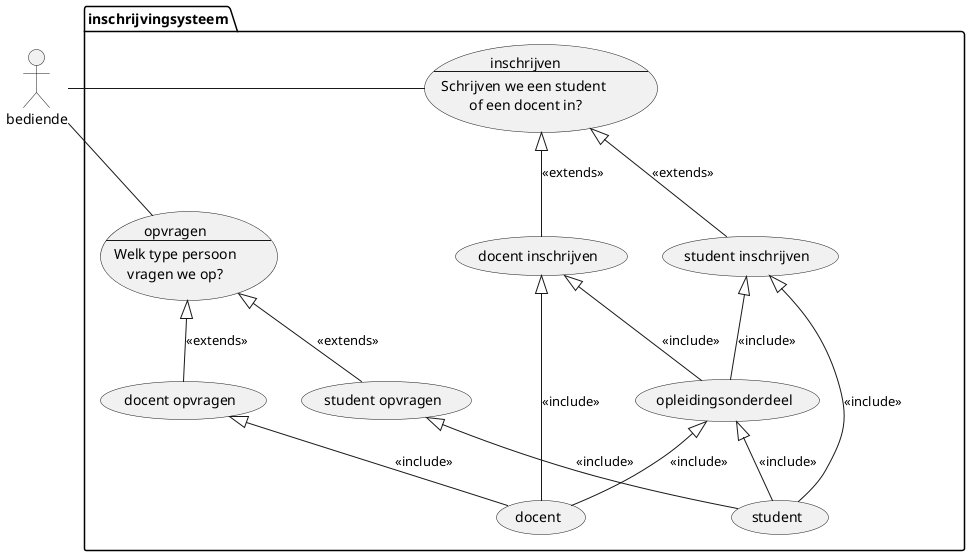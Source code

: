 @startuml oefening1

actor bediende

' actor student
' actor docent

package inschrijvingsysteem {
    usecase student as "student"
    usecase docent as "docent"

    usecase studentOpvragen as "student opvragen"
    usecase docentOpvragen as "docent opvragen"

    usecase inschrijven as "inschrijven
    --
    Schrijven we een student 
    of een docent in?"
    usecase studentInschrijven as "student inschrijven"
    usecase docentInschrijven as "docent inschrijven"

    usecase opvragen as "opvragen 
    --
    Welk type persoon
    vragen we op?"

    usecase opleidingsOnderdeel as "opleidingsonderdeel"
}

docentInschrijven -up-|> inschrijven: <<extends>>
studentInschrijven -up-|> inschrijven: <<extends>>

student -up-|> studentInschrijven: <<include>>
docent -up-|> docentInschrijven: <<include>>

opleidingsOnderdeel -up-|> studentInschrijven: <<include>>
opleidingsOnderdeel -up-|> docentInschrijven: <<include>>

student -up-|> opleidingsOnderdeel: <<include>>

studentOpvragen -up-|> opvragen: <<extends>>
docentOpvragen -up-|> opvragen: <<extends>>

student -up-|> studentOpvragen: <<include>>
docent -up-|> docentOpvragen: <<include>>
docent -up-|> opleidingsOnderdeel: <<include>>

bediende -right- inschrijven
bediende -right- opvragen

@enduml
